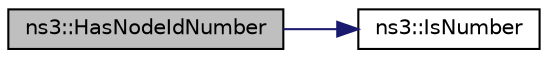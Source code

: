 digraph "ns3::HasNodeIdNumber"
{
 // LATEX_PDF_SIZE
  edge [fontname="Helvetica",fontsize="10",labelfontname="Helvetica",labelfontsize="10"];
  node [fontname="Helvetica",fontsize="10",shape=record];
  rankdir="LR";
  Node1 [label="ns3::HasNodeIdNumber",height=0.2,width=0.4,color="black", fillcolor="grey75", style="filled", fontcolor="black",tooltip="Checks if the value between brackets is a correct nodeId number."];
  Node1 -> Node2 [color="midnightblue",fontsize="10",style="solid",fontname="Helvetica"];
  Node2 [label="ns3::IsNumber",height=0.2,width=0.4,color="black", fillcolor="white", style="filled",URL="$namespacens3.html#a1e7c472bb9c018ecd3509390ca7d09b3",tooltip="Checks if a string represents a number or it has others characters than digits an point."];
}

